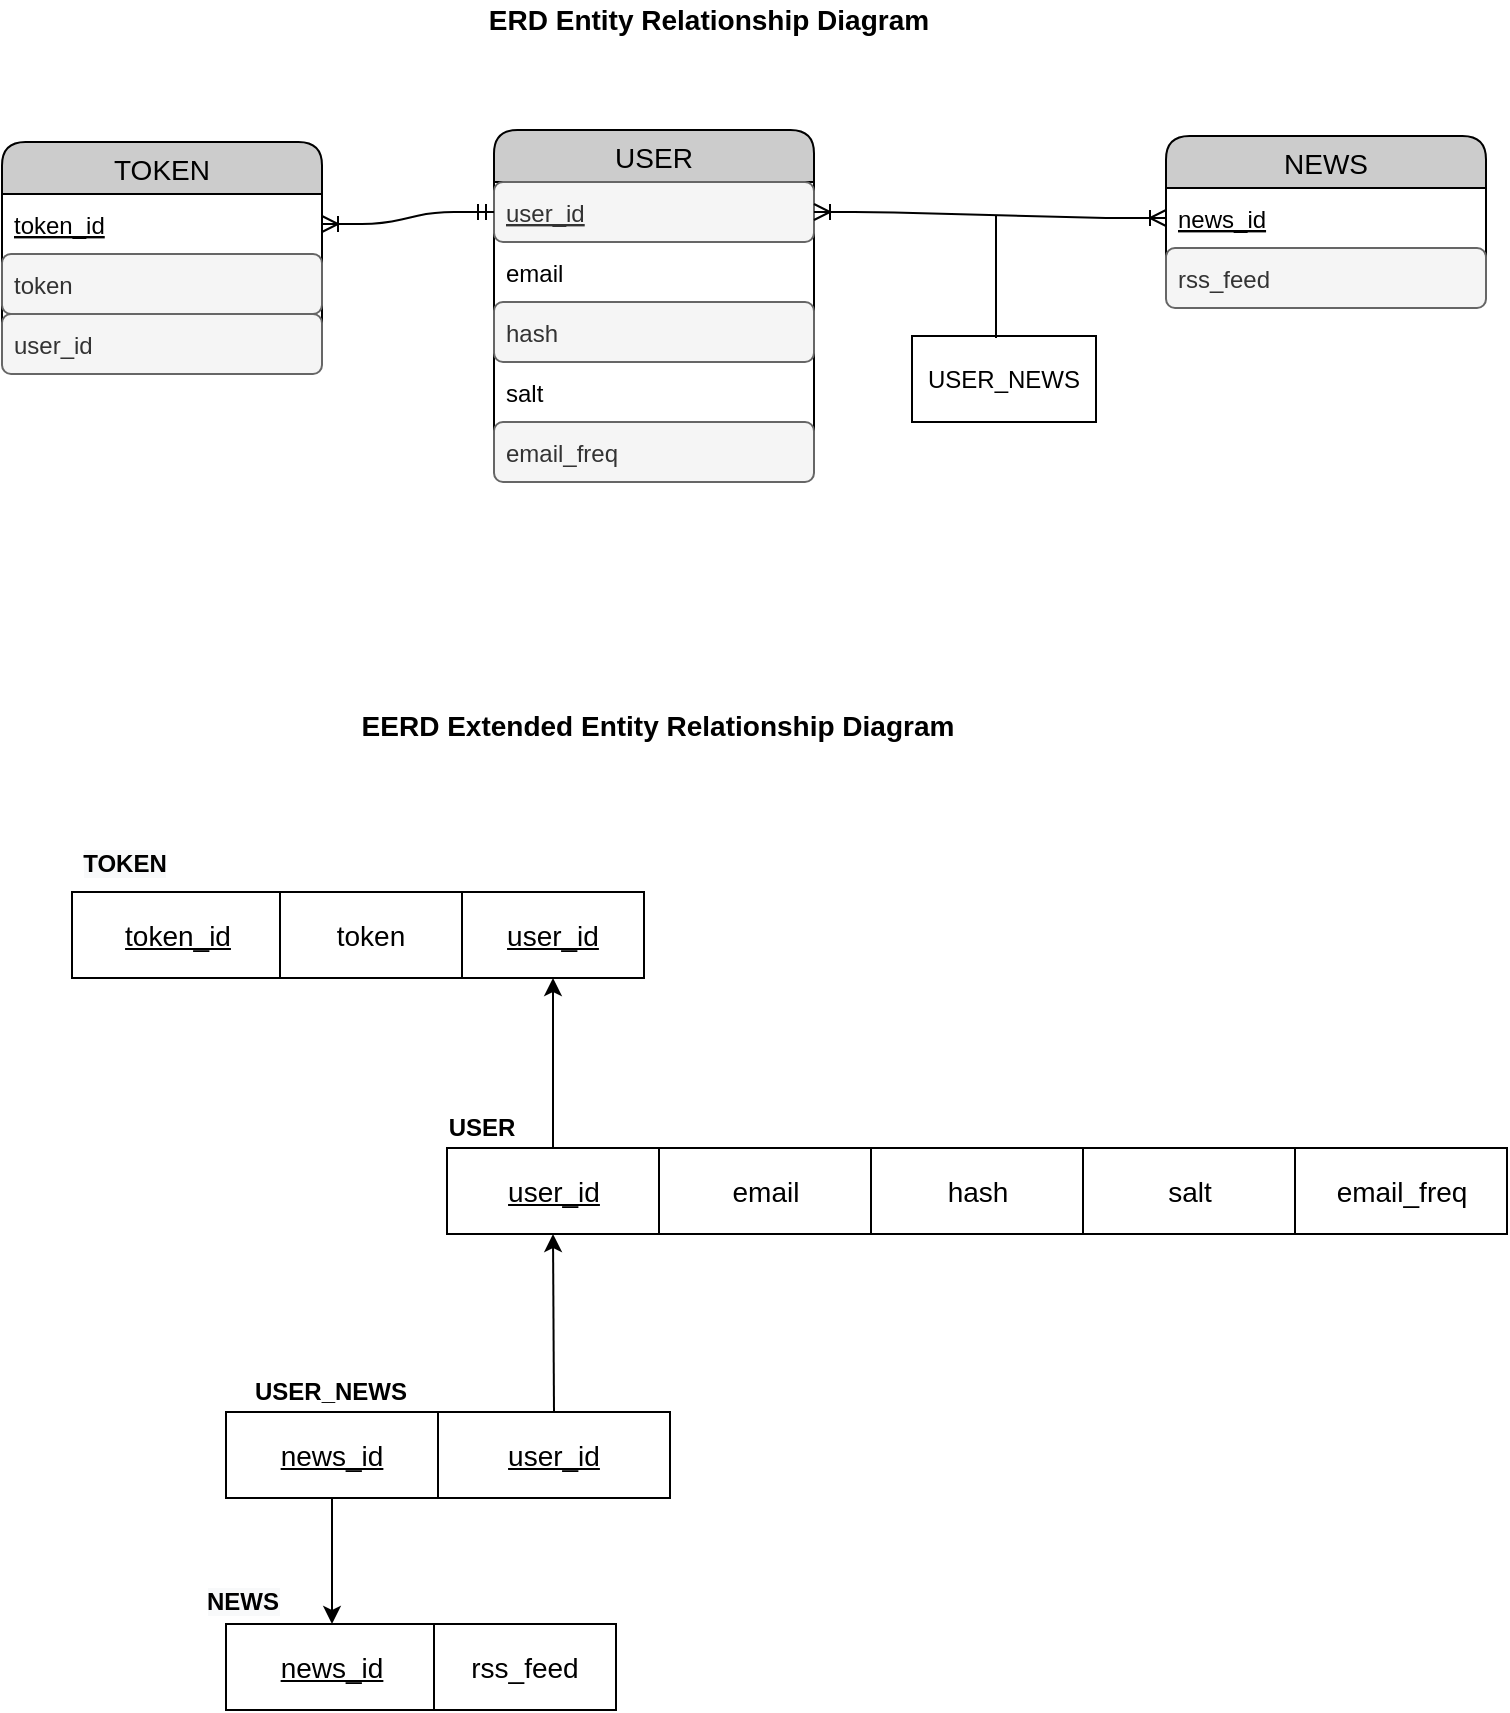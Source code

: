 <mxfile version="14.6.6" type="device"><diagram id="V9eeZI2XOa_8Y8ghasyk" name="Page-1"><mxGraphModel dx="1422" dy="802" grid="0" gridSize="10" guides="1" tooltips="1" connect="1" arrows="1" fold="1" page="1" pageScale="1" pageWidth="850" pageHeight="1100" math="0" shadow="0"><root><mxCell id="0"/><mxCell id="1" parent="0"/><mxCell id="LcFEQpKzHdldOmOmokIK-48" value="USER" style="swimlane;fontStyle=0;childLayout=stackLayout;horizontal=1;startSize=26;horizontalStack=0;resizeParent=1;resizeParentMax=0;resizeLast=0;collapsible=1;marginBottom=0;align=center;fontSize=14;rounded=1;fillColor=#CCCCCC;verticalAlign=middle;" parent="1" vertex="1"><mxGeometry x="307" y="168" width="160" height="176" as="geometry"/></mxCell><mxCell id="LcFEQpKzHdldOmOmokIK-49" value="user_id" style="text;strokeColor=#666666;fillColor=#f5f5f5;spacingLeft=4;spacingRight=4;overflow=hidden;rotatable=0;points=[[0,0.5],[1,0.5]];portConstraint=eastwest;fontSize=12;rounded=1;fontStyle=4;verticalAlign=middle;horizontal=1;align=left;spacing=2;spacingBottom=0;fontColor=#333333;" parent="LcFEQpKzHdldOmOmokIK-48" vertex="1"><mxGeometry y="26" width="160" height="30" as="geometry"/></mxCell><mxCell id="LcFEQpKzHdldOmOmokIK-56" value="email" style="text;strokeColor=none;fillColor=none;spacingLeft=4;spacingRight=4;overflow=hidden;rotatable=0;points=[[0,0.5],[1,0.5]];portConstraint=eastwest;fontSize=12;rounded=1;verticalAlign=middle;" parent="LcFEQpKzHdldOmOmokIK-48" vertex="1"><mxGeometry y="56" width="160" height="30" as="geometry"/></mxCell><mxCell id="LcFEQpKzHdldOmOmokIK-50" value="hash" style="text;strokeColor=#666666;fillColor=#f5f5f5;spacingLeft=4;spacingRight=4;overflow=hidden;rotatable=0;points=[[0,0.5],[1,0.5]];portConstraint=eastwest;fontSize=12;rounded=1;fontColor=#333333;verticalAlign=middle;" parent="LcFEQpKzHdldOmOmokIK-48" vertex="1"><mxGeometry y="86" width="160" height="30" as="geometry"/></mxCell><mxCell id="HjYf9r7lb2Zm6y97UIPv-5" value="salt" style="text;strokeColor=none;fillColor=none;spacingLeft=4;spacingRight=4;overflow=hidden;rotatable=0;points=[[0,0.5],[1,0.5]];portConstraint=eastwest;fontSize=12;rounded=1;verticalAlign=middle;" parent="LcFEQpKzHdldOmOmokIK-48" vertex="1"><mxGeometry y="116" width="160" height="30" as="geometry"/></mxCell><mxCell id="d5Wi7b5YhDepofXtK3lH-2" value="email_freq" style="text;strokeColor=#666666;fillColor=#f5f5f5;spacingLeft=4;spacingRight=4;overflow=hidden;rotatable=0;points=[[0,0.5],[1,0.5]];portConstraint=eastwest;fontSize=12;rounded=1;fontColor=#333333;verticalAlign=middle;" vertex="1" parent="LcFEQpKzHdldOmOmokIK-48"><mxGeometry y="146" width="160" height="30" as="geometry"/></mxCell><mxCell id="LcFEQpKzHdldOmOmokIK-57" value="&lt;u&gt;user_id&lt;/u&gt;" style="rounded=0;whiteSpace=wrap;html=1;fontSize=14;" parent="1" vertex="1"><mxGeometry x="283.5" y="677" width="106" height="43" as="geometry"/></mxCell><mxCell id="LcFEQpKzHdldOmOmokIK-61" value="email" style="rounded=0;whiteSpace=wrap;html=1;fontSize=14;" parent="1" vertex="1"><mxGeometry x="389.5" y="677" width="106" height="43" as="geometry"/></mxCell><mxCell id="LcFEQpKzHdldOmOmokIK-64" value="&lt;b&gt;ERD Entity Relationship Diagram&lt;/b&gt;" style="text;html=1;strokeColor=none;fillColor=none;align=center;verticalAlign=middle;whiteSpace=wrap;rounded=0;fontSize=14;" parent="1" vertex="1"><mxGeometry x="281" y="103" width="267" height="20" as="geometry"/></mxCell><mxCell id="LcFEQpKzHdldOmOmokIK-65" value="&lt;b&gt;EERD Extended Entity Relationship Diagram&lt;/b&gt;" style="text;html=1;strokeColor=none;fillColor=none;align=center;verticalAlign=middle;whiteSpace=wrap;rounded=0;fontSize=14;" parent="1" vertex="1"><mxGeometry x="155" y="456" width="468" height="20" as="geometry"/></mxCell><mxCell id="LcFEQpKzHdldOmOmokIK-66" value="NEWS" style="swimlane;fontStyle=0;childLayout=stackLayout;horizontal=1;startSize=26;horizontalStack=0;resizeParent=1;resizeParentMax=0;resizeLast=0;collapsible=1;marginBottom=0;align=center;fontSize=14;rounded=1;fillColor=#CCCCCC;verticalAlign=middle;" parent="1" vertex="1"><mxGeometry x="643" y="171" width="160" height="86" as="geometry"/></mxCell><mxCell id="LcFEQpKzHdldOmOmokIK-67" value="news_id" style="text;strokeColor=none;fillColor=none;spacingLeft=4;spacingRight=4;overflow=hidden;rotatable=0;points=[[0,0.5],[1,0.5]];portConstraint=eastwest;fontSize=12;rounded=1;fontStyle=4;verticalAlign=middle;horizontal=1;align=left;spacing=2;spacingBottom=0;" parent="LcFEQpKzHdldOmOmokIK-66" vertex="1"><mxGeometry y="26" width="160" height="30" as="geometry"/></mxCell><mxCell id="LcFEQpKzHdldOmOmokIK-68" value="rss_feed" style="text;strokeColor=#666666;fillColor=#f5f5f5;spacingLeft=4;spacingRight=4;overflow=hidden;rotatable=0;points=[[0,0.5],[1,0.5]];portConstraint=eastwest;fontSize=12;rounded=1;fontColor=#333333;verticalAlign=middle;" parent="LcFEQpKzHdldOmOmokIK-66" vertex="1"><mxGeometry y="56" width="160" height="30" as="geometry"/></mxCell><mxCell id="LcFEQpKzHdldOmOmokIK-71" value="&lt;u&gt;news_id&lt;/u&gt;" style="rounded=0;whiteSpace=wrap;html=1;fontSize=14;" parent="1" vertex="1"><mxGeometry x="173" y="915" width="106" height="43" as="geometry"/></mxCell><mxCell id="LcFEQpKzHdldOmOmokIK-72" value="rss_feed" style="rounded=0;whiteSpace=wrap;html=1;fontSize=14;" parent="1" vertex="1"><mxGeometry x="277" y="915" width="91" height="43" as="geometry"/></mxCell><mxCell id="LcFEQpKzHdldOmOmokIK-77" value="" style="edgeStyle=entityRelationEdgeStyle;fontSize=12;html=1;endArrow=ERoneToMany;startArrow=ERoneToMany;exitX=1;exitY=0.5;exitDx=0;exitDy=0;entryX=0;entryY=0.5;entryDx=0;entryDy=0;" parent="1" source="LcFEQpKzHdldOmOmokIK-49" target="LcFEQpKzHdldOmOmokIK-67" edge="1"><mxGeometry width="100" height="100" relative="1" as="geometry"><mxPoint x="599" y="464" as="sourcePoint"/><mxPoint x="614" y="227" as="targetPoint"/></mxGeometry></mxCell><mxCell id="LcFEQpKzHdldOmOmokIK-78" value="&lt;u&gt;news_id&lt;/u&gt;" style="rounded=0;whiteSpace=wrap;html=1;fontSize=14;" parent="1" vertex="1"><mxGeometry x="173" y="809" width="106" height="43" as="geometry"/></mxCell><mxCell id="LcFEQpKzHdldOmOmokIK-79" value="&lt;u&gt;user_id&lt;/u&gt;" style="rounded=0;whiteSpace=wrap;html=1;fontSize=14;" parent="1" vertex="1"><mxGeometry x="279" y="809" width="116" height="43" as="geometry"/></mxCell><mxCell id="LcFEQpKzHdldOmOmokIK-86" value="" style="endArrow=classic;html=1;fontSize=14;exitX=0.5;exitY=0;exitDx=0;exitDy=0;entryX=0.5;entryY=1;entryDx=0;entryDy=0;" parent="1" source="LcFEQpKzHdldOmOmokIK-79" target="LcFEQpKzHdldOmOmokIK-57" edge="1"><mxGeometry width="50" height="50" relative="1" as="geometry"><mxPoint x="196" y="619" as="sourcePoint"/><mxPoint x="246" y="569" as="targetPoint"/></mxGeometry></mxCell><mxCell id="LcFEQpKzHdldOmOmokIK-87" value="" style="endArrow=classic;html=1;fontSize=14;exitX=0.5;exitY=1;exitDx=0;exitDy=0;entryX=0.5;entryY=0;entryDx=0;entryDy=0;" parent="1" source="LcFEQpKzHdldOmOmokIK-78" target="LcFEQpKzHdldOmOmokIK-71" edge="1"><mxGeometry width="50" height="50" relative="1" as="geometry"><mxPoint x="379" y="834" as="sourcePoint"/><mxPoint x="418" y="763" as="targetPoint"/></mxGeometry></mxCell><mxCell id="HjYf9r7lb2Zm6y97UIPv-1" value="&lt;b&gt;USER&lt;/b&gt;" style="text;html=1;strokeColor=none;fillColor=none;align=center;verticalAlign=middle;whiteSpace=wrap;rounded=0;" parent="1" vertex="1"><mxGeometry x="281" y="657" width="40" height="20" as="geometry"/></mxCell><mxCell id="HjYf9r7lb2Zm6y97UIPv-2" value="&lt;b style=&quot;color: rgb(0 , 0 , 0) ; font-family: &amp;#34;helvetica&amp;#34; ; font-size: 12px ; font-style: normal ; letter-spacing: normal ; text-indent: 0px ; text-transform: none ; word-spacing: 0px ; background-color: rgb(248 , 249 , 250)&quot;&gt;NEWS&lt;/b&gt;" style="text;whiteSpace=wrap;html=1;align=center;" parent="1" vertex="1"><mxGeometry x="155" y="890" width="53" height="28" as="geometry"/></mxCell><mxCell id="HjYf9r7lb2Zm6y97UIPv-3" value="&lt;b&gt;USER_NEWS&lt;/b&gt;" style="text;html=1;strokeColor=none;fillColor=none;align=center;verticalAlign=middle;whiteSpace=wrap;rounded=0;" parent="1" vertex="1"><mxGeometry x="173" y="789" width="105" height="20" as="geometry"/></mxCell><mxCell id="FdNZuksEbRRmvf9E_PeA-1" value="hash" style="rounded=0;whiteSpace=wrap;html=1;fontSize=14;" parent="1" vertex="1"><mxGeometry x="495.5" y="677" width="106" height="43" as="geometry"/></mxCell><mxCell id="FdNZuksEbRRmvf9E_PeA-2" value="salt" style="rounded=0;whiteSpace=wrap;html=1;fontSize=14;" parent="1" vertex="1"><mxGeometry x="601.5" y="677" width="106" height="43" as="geometry"/></mxCell><mxCell id="yIyiQTeT2B564SHUYTiY-1" value="TOKEN" style="swimlane;fontStyle=0;childLayout=stackLayout;horizontal=1;startSize=26;horizontalStack=0;resizeParent=1;resizeParentMax=0;resizeLast=0;collapsible=1;marginBottom=0;align=center;fontSize=14;rounded=1;fillColor=#CCCCCC;verticalAlign=middle;" parent="1" vertex="1"><mxGeometry x="61" y="174" width="160" height="116" as="geometry"/></mxCell><mxCell id="yIyiQTeT2B564SHUYTiY-2" value="token_id" style="text;strokeColor=none;fillColor=none;spacingLeft=4;spacingRight=4;overflow=hidden;rotatable=0;points=[[0,0.5],[1,0.5]];portConstraint=eastwest;fontSize=12;rounded=1;fontStyle=4;verticalAlign=middle;horizontal=1;align=left;spacing=2;spacingBottom=0;" parent="yIyiQTeT2B564SHUYTiY-1" vertex="1"><mxGeometry y="26" width="160" height="30" as="geometry"/></mxCell><mxCell id="yIyiQTeT2B564SHUYTiY-4" value="token" style="text;strokeColor=#666666;fillColor=#f5f5f5;spacingLeft=4;spacingRight=4;overflow=hidden;rotatable=0;points=[[0,0.5],[1,0.5]];portConstraint=eastwest;fontSize=12;rounded=1;fontColor=#333333;verticalAlign=middle;" parent="yIyiQTeT2B564SHUYTiY-1" vertex="1"><mxGeometry y="56" width="160" height="30" as="geometry"/></mxCell><mxCell id="yIyiQTeT2B564SHUYTiY-3" value="user_id" style="text;strokeColor=#666666;fillColor=#f5f5f5;spacingLeft=4;spacingRight=4;overflow=hidden;rotatable=0;points=[[0,0.5],[1,0.5]];portConstraint=eastwest;fontSize=12;rounded=1;fontColor=#333333;verticalAlign=middle;" parent="yIyiQTeT2B564SHUYTiY-1" vertex="1"><mxGeometry y="86" width="160" height="30" as="geometry"/></mxCell><mxCell id="yIyiQTeT2B564SHUYTiY-5" value="" style="edgeStyle=entityRelationEdgeStyle;fontSize=12;html=1;endArrow=ERmandOne;startArrow=ERoneToMany;exitX=1;exitY=0.5;exitDx=0;exitDy=0;entryX=0;entryY=0.5;entryDx=0;entryDy=0;endFill=0;" parent="1" source="yIyiQTeT2B564SHUYTiY-2" target="LcFEQpKzHdldOmOmokIK-49" edge="1"><mxGeometry width="100" height="100" relative="1" as="geometry"><mxPoint x="673" y="338" as="sourcePoint"/><mxPoint x="783" y="338" as="targetPoint"/></mxGeometry></mxCell><mxCell id="yIyiQTeT2B564SHUYTiY-6" value="&lt;u&gt;token_id&lt;/u&gt;" style="rounded=0;whiteSpace=wrap;html=1;fontSize=14;" parent="1" vertex="1"><mxGeometry x="96" y="549" width="106" height="43" as="geometry"/></mxCell><mxCell id="yIyiQTeT2B564SHUYTiY-7" value="token" style="rounded=0;whiteSpace=wrap;html=1;fontSize=14;" parent="1" vertex="1"><mxGeometry x="200" y="549" width="91" height="43" as="geometry"/></mxCell><mxCell id="yIyiQTeT2B564SHUYTiY-8" value="&lt;b style=&quot;color: rgb(0 , 0 , 0) ; font-family: &amp;#34;helvetica&amp;#34; ; font-size: 12px ; font-style: normal ; letter-spacing: normal ; text-indent: 0px ; text-transform: none ; word-spacing: 0px ; background-color: rgb(248 , 249 , 250)&quot;&gt;TOKEN&lt;/b&gt;" style="text;whiteSpace=wrap;html=1;align=center;" parent="1" vertex="1"><mxGeometry x="96" y="521" width="53" height="28" as="geometry"/></mxCell><mxCell id="yIyiQTeT2B564SHUYTiY-9" value="&lt;u&gt;user_id&lt;/u&gt;" style="rounded=0;whiteSpace=wrap;html=1;fontSize=14;" parent="1" vertex="1"><mxGeometry x="291" y="549" width="91" height="43" as="geometry"/></mxCell><mxCell id="d5Wi7b5YhDepofXtK3lH-3" value="email_freq" style="rounded=0;whiteSpace=wrap;html=1;fontSize=14;" vertex="1" parent="1"><mxGeometry x="707.5" y="677" width="106" height="43" as="geometry"/></mxCell><mxCell id="d5Wi7b5YhDepofXtK3lH-4" value="" style="endArrow=classic;html=1;fontSize=14;exitX=0.5;exitY=0;exitDx=0;exitDy=0;entryX=0.5;entryY=1;entryDx=0;entryDy=0;" edge="1" parent="1" source="LcFEQpKzHdldOmOmokIK-57" target="yIyiQTeT2B564SHUYTiY-9"><mxGeometry width="50" height="50" relative="1" as="geometry"><mxPoint x="521.5" y="817" as="sourcePoint"/><mxPoint x="521" y="728" as="targetPoint"/></mxGeometry></mxCell><mxCell id="d5Wi7b5YhDepofXtK3lH-5" value="USER_NEWS" style="rounded=0;whiteSpace=wrap;html=1;" vertex="1" parent="1"><mxGeometry x="516" y="271" width="92" height="43" as="geometry"/></mxCell><mxCell id="d5Wi7b5YhDepofXtK3lH-6" value="" style="endArrow=none;html=1;" edge="1" parent="1"><mxGeometry width="50" height="50" relative="1" as="geometry"><mxPoint x="558" y="272" as="sourcePoint"/><mxPoint x="558" y="211" as="targetPoint"/></mxGeometry></mxCell></root></mxGraphModel></diagram></mxfile>